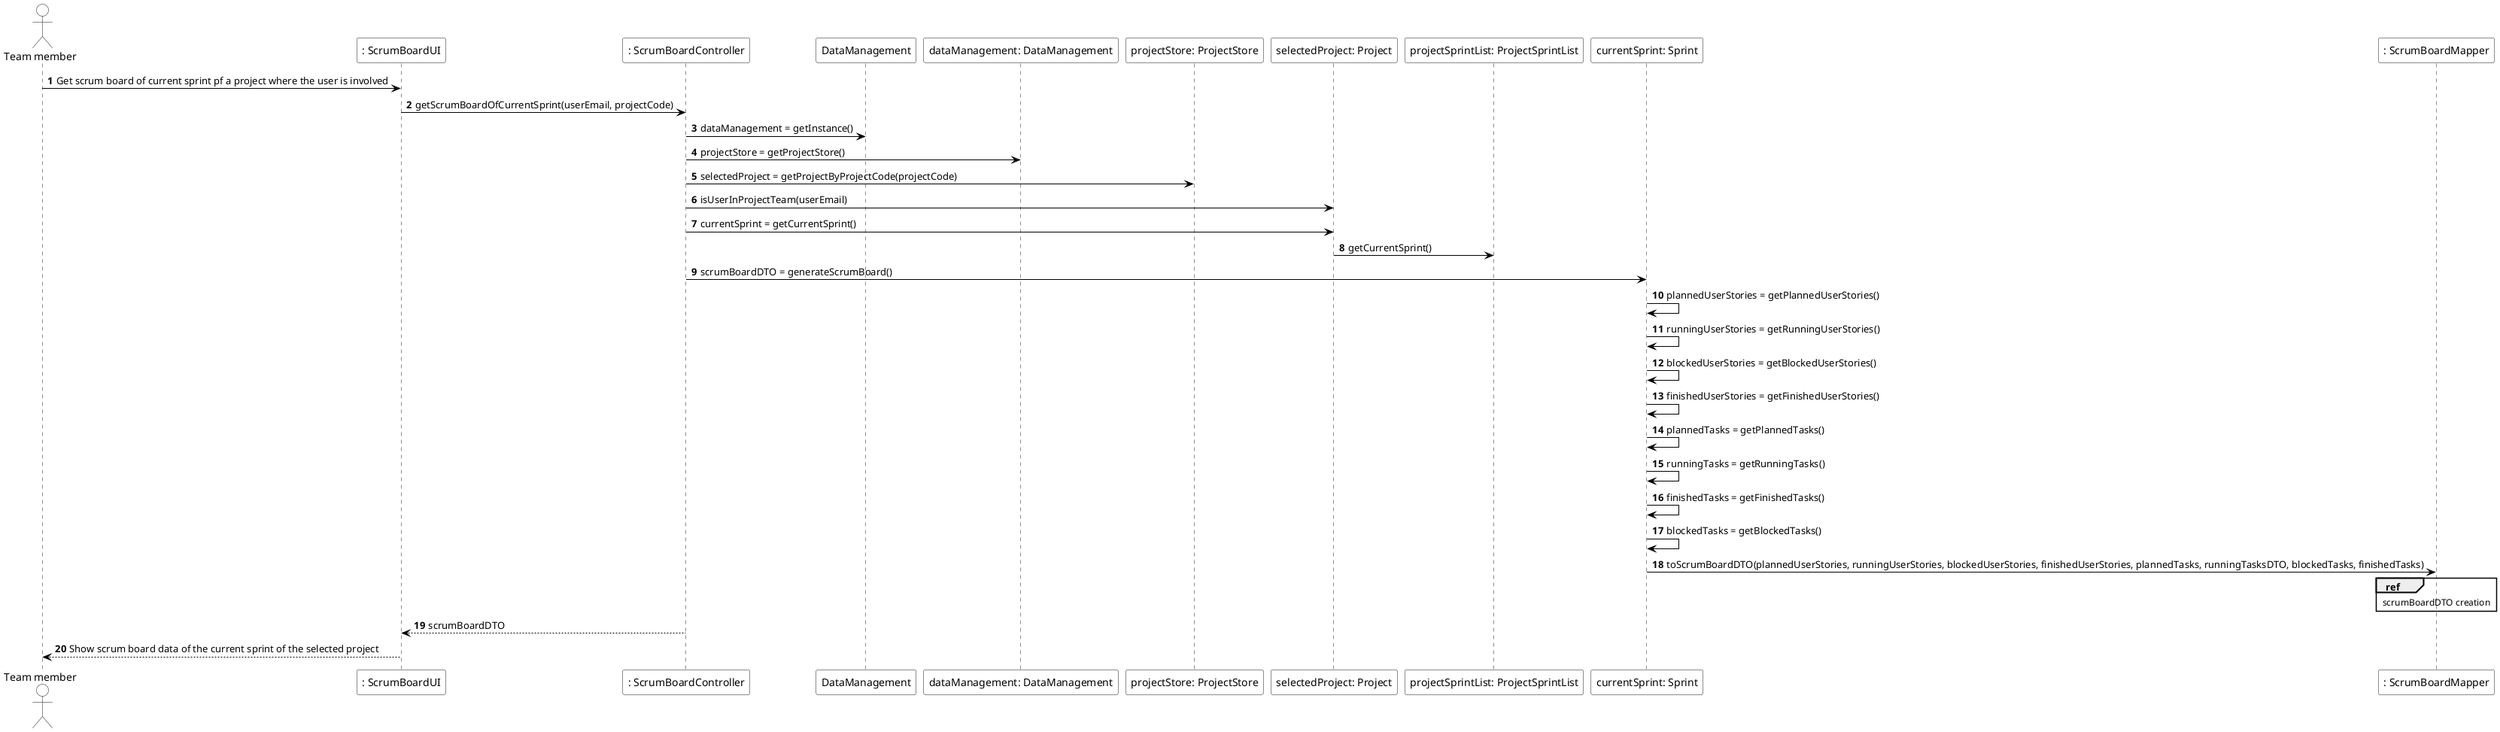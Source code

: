 @startuml
skinparam class {
BackgroundColor #white
ArrowColor #black
BorderColor #black
}
autonumber
actor "Team member" #FFFFFF
participant ": ScrumBoardUI" #FFFFFF
participant ": ScrumBoardController" #FFFFFF
participant DataManagement #FFFFFF
participant "dataManagement: DataManagement" #FFFFFF
participant "projectStore: ProjectStore" #FFFFFF
participant "selectedProject: Project" #FFFFFF
participant "projectSprintList: ProjectSprintList" #FFFFFF
participant "currentSprint: Sprint" #FFFFFF
participant ": ScrumBoardMapper" #FFFFFF
"Team member" -> ": ScrumBoardUI" : Get scrum board of current sprint pf a project where the user is involved
": ScrumBoardUI" -> ": ScrumBoardController" : getScrumBoardOfCurrentSprint(userEmail, projectCode)
": ScrumBoardController" -> DataManagement : dataManagement = getInstance()
": ScrumBoardController" -> "dataManagement: DataManagement" : projectStore = getProjectStore()
": ScrumBoardController" -> "projectStore: ProjectStore" : selectedProject = getProjectByProjectCode(projectCode)
": ScrumBoardController" -> "selectedProject: Project" : isUserInProjectTeam(userEmail)
": ScrumBoardController" -> "selectedProject: Project" : currentSprint = getCurrentSprint()
"selectedProject: Project" -> "projectSprintList: ProjectSprintList" : getCurrentSprint()
": ScrumBoardController" -> "currentSprint: Sprint" : scrumBoardDTO = generateScrumBoard()
"currentSprint: Sprint" -> "currentSprint: Sprint" : plannedUserStories = getPlannedUserStories()
"currentSprint: Sprint" -> "currentSprint: Sprint" : runningUserStories = getRunningUserStories()
"currentSprint: Sprint" -> "currentSprint: Sprint" : blockedUserStories = getBlockedUserStories()
"currentSprint: Sprint" -> "currentSprint: Sprint" : finishedUserStories = getFinishedUserStories()
"currentSprint: Sprint" -> "currentSprint: Sprint" : plannedTasks = getPlannedTasks()
"currentSprint: Sprint" -> "currentSprint: Sprint" : runningTasks = getRunningTasks()
"currentSprint: Sprint" -> "currentSprint: Sprint" : finishedTasks = getFinishedTasks()
"currentSprint: Sprint" -> "currentSprint: Sprint" : blockedTasks = getBlockedTasks()
"currentSprint: Sprint" -> ": ScrumBoardMapper" : toScrumBoardDTO(plannedUserStories, runningUserStories, blockedUserStories, finishedUserStories, plannedTasks, runningTasksDTO, blockedTasks, finishedTasks)
ref over ": ScrumBoardMapper" : scrumBoardDTO creation
": ScrumBoardController" --> ": ScrumBoardUI" : scrumBoardDTO
": ScrumBoardUI" --> "Team member" : Show scrum board data of the current sprint of the selected project

@enduml